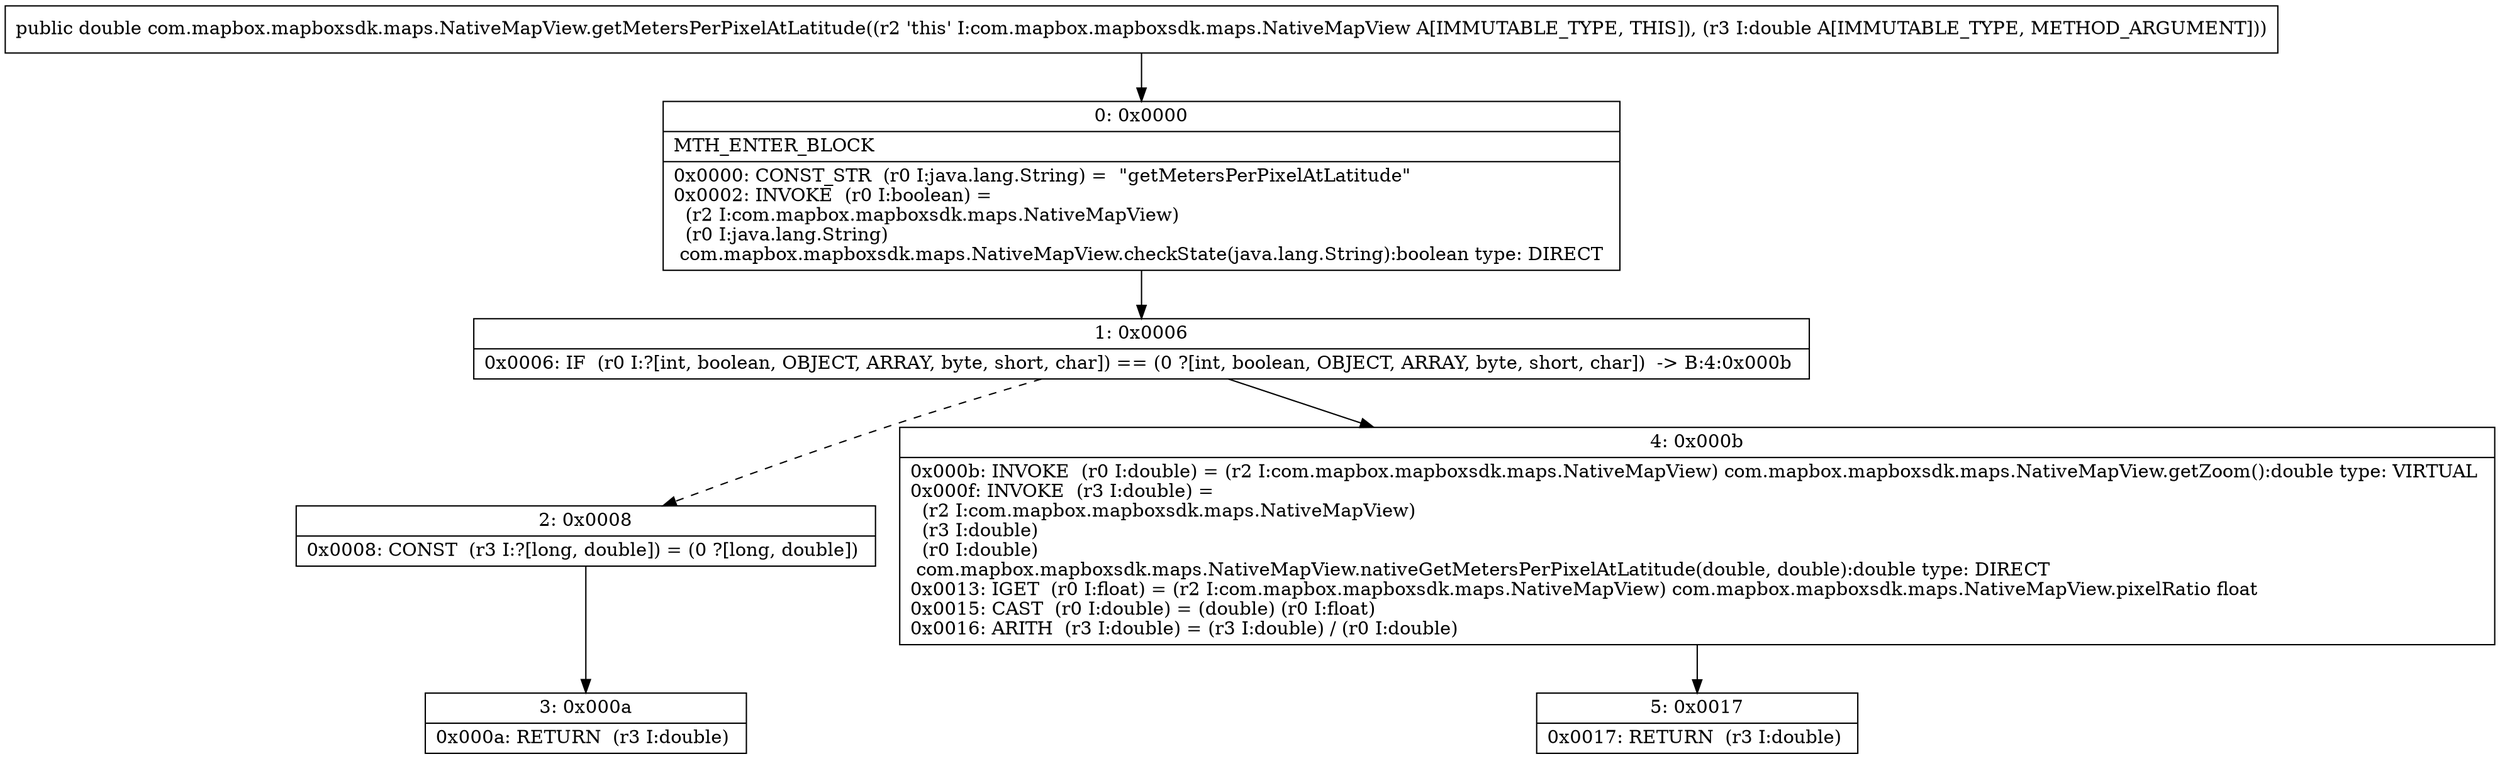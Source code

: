 digraph "CFG forcom.mapbox.mapboxsdk.maps.NativeMapView.getMetersPerPixelAtLatitude(D)D" {
Node_0 [shape=record,label="{0\:\ 0x0000|MTH_ENTER_BLOCK\l|0x0000: CONST_STR  (r0 I:java.lang.String) =  \"getMetersPerPixelAtLatitude\" \l0x0002: INVOKE  (r0 I:boolean) = \l  (r2 I:com.mapbox.mapboxsdk.maps.NativeMapView)\l  (r0 I:java.lang.String)\l com.mapbox.mapboxsdk.maps.NativeMapView.checkState(java.lang.String):boolean type: DIRECT \l}"];
Node_1 [shape=record,label="{1\:\ 0x0006|0x0006: IF  (r0 I:?[int, boolean, OBJECT, ARRAY, byte, short, char]) == (0 ?[int, boolean, OBJECT, ARRAY, byte, short, char])  \-\> B:4:0x000b \l}"];
Node_2 [shape=record,label="{2\:\ 0x0008|0x0008: CONST  (r3 I:?[long, double]) = (0 ?[long, double]) \l}"];
Node_3 [shape=record,label="{3\:\ 0x000a|0x000a: RETURN  (r3 I:double) \l}"];
Node_4 [shape=record,label="{4\:\ 0x000b|0x000b: INVOKE  (r0 I:double) = (r2 I:com.mapbox.mapboxsdk.maps.NativeMapView) com.mapbox.mapboxsdk.maps.NativeMapView.getZoom():double type: VIRTUAL \l0x000f: INVOKE  (r3 I:double) = \l  (r2 I:com.mapbox.mapboxsdk.maps.NativeMapView)\l  (r3 I:double)\l  (r0 I:double)\l com.mapbox.mapboxsdk.maps.NativeMapView.nativeGetMetersPerPixelAtLatitude(double, double):double type: DIRECT \l0x0013: IGET  (r0 I:float) = (r2 I:com.mapbox.mapboxsdk.maps.NativeMapView) com.mapbox.mapboxsdk.maps.NativeMapView.pixelRatio float \l0x0015: CAST  (r0 I:double) = (double) (r0 I:float) \l0x0016: ARITH  (r3 I:double) = (r3 I:double) \/ (r0 I:double) \l}"];
Node_5 [shape=record,label="{5\:\ 0x0017|0x0017: RETURN  (r3 I:double) \l}"];
MethodNode[shape=record,label="{public double com.mapbox.mapboxsdk.maps.NativeMapView.getMetersPerPixelAtLatitude((r2 'this' I:com.mapbox.mapboxsdk.maps.NativeMapView A[IMMUTABLE_TYPE, THIS]), (r3 I:double A[IMMUTABLE_TYPE, METHOD_ARGUMENT])) }"];
MethodNode -> Node_0;
Node_0 -> Node_1;
Node_1 -> Node_2[style=dashed];
Node_1 -> Node_4;
Node_2 -> Node_3;
Node_4 -> Node_5;
}

